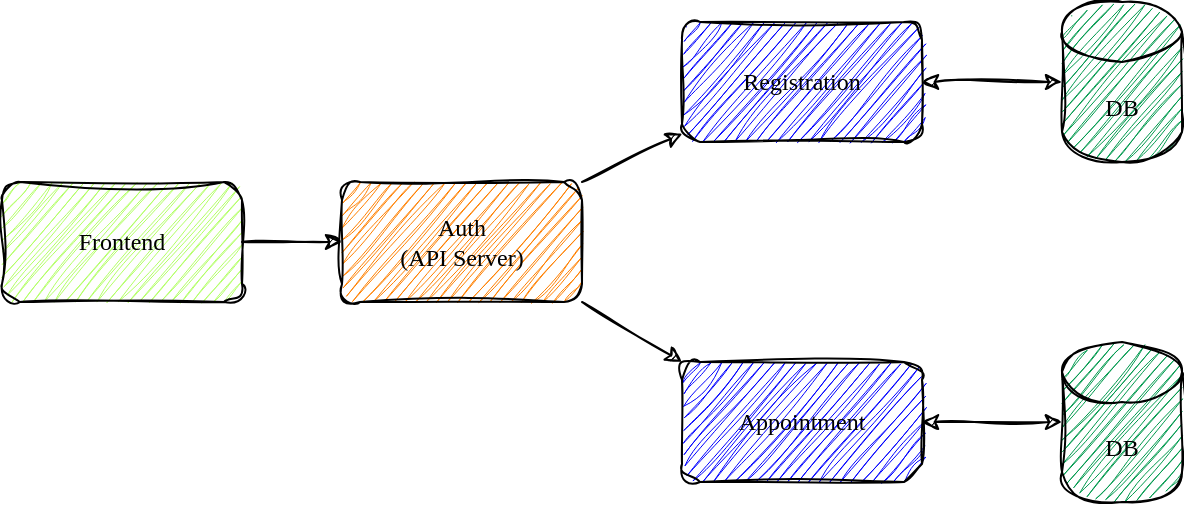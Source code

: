 <mxfile version="22.0.0" type="device">
  <diagram name="Page-1" id="EuK1SUDGDq73U-zgULp4">
    <mxGraphModel dx="898" dy="535" grid="1" gridSize="10" guides="1" tooltips="1" connect="1" arrows="1" fold="1" page="1" pageScale="1" pageWidth="827" pageHeight="1169" math="0" shadow="0">
      <root>
        <mxCell id="0" />
        <mxCell id="1" parent="0" />
        <mxCell id="ZcB99bAIg6Paqe7TpS8--14" style="rounded=0;orthogonalLoop=1;jettySize=auto;html=1;exitX=1;exitY=0.5;exitDx=0;exitDy=0;entryX=0;entryY=0.5;entryDx=0;entryDy=0;sketch=1;curveFitting=1;jiggle=2;" edge="1" parent="1" source="ZcB99bAIg6Paqe7TpS8--1" target="ZcB99bAIg6Paqe7TpS8--5">
          <mxGeometry relative="1" as="geometry" />
        </mxCell>
        <mxCell id="ZcB99bAIg6Paqe7TpS8--1" value="&lt;font data-font-src=&quot;https://virgil.excalidraw.com/Virgil.woff2&quot; face=&quot;Virgil&quot;&gt;Frontend&lt;/font&gt;" style="rounded=1;whiteSpace=wrap;html=1;sketch=1;curveFitting=1;jiggle=2;glass=0;shadow=0;fillColor=#B3FF66;" vertex="1" parent="1">
          <mxGeometry x="140" y="200" width="120" height="60" as="geometry" />
        </mxCell>
        <mxCell id="ZcB99bAIg6Paqe7TpS8--3" value="&lt;font data-font-src=&quot;https://virgil.excalidraw.com/Virgil.woff2&quot; face=&quot;Virgil&quot;&gt;Appointment&lt;/font&gt;" style="rounded=1;whiteSpace=wrap;html=1;sketch=1;curveFitting=1;jiggle=2;glass=0;shadow=0;fillColor=#0000FF;" vertex="1" parent="1">
          <mxGeometry x="480" y="290" width="120" height="60" as="geometry" />
        </mxCell>
        <mxCell id="ZcB99bAIg6Paqe7TpS8--4" value="&lt;font data-font-src=&quot;https://virgil.excalidraw.com/Virgil.woff2&quot; face=&quot;Virgil&quot;&gt;Registration&lt;/font&gt;" style="rounded=1;whiteSpace=wrap;html=1;sketch=1;curveFitting=1;jiggle=2;glass=0;shadow=0;fillColor=#0000FF;" vertex="1" parent="1">
          <mxGeometry x="480" y="120" width="120" height="60" as="geometry" />
        </mxCell>
        <mxCell id="ZcB99bAIg6Paqe7TpS8--13" style="rounded=0;orthogonalLoop=1;jettySize=auto;html=1;exitX=1;exitY=1;exitDx=0;exitDy=0;entryX=0;entryY=0;entryDx=0;entryDy=0;sketch=1;curveFitting=1;jiggle=2;shadow=0;" edge="1" parent="1" source="ZcB99bAIg6Paqe7TpS8--5" target="ZcB99bAIg6Paqe7TpS8--3">
          <mxGeometry relative="1" as="geometry" />
        </mxCell>
        <mxCell id="ZcB99bAIg6Paqe7TpS8--5" value="&lt;font data-font-src=&quot;https://virgil.excalidraw.com/Virgil.woff2&quot; face=&quot;Virgil&quot;&gt;Auth&lt;br&gt;(API Server)&lt;/font&gt;" style="rounded=1;whiteSpace=wrap;html=1;glass=0;shadow=0;fillColor=#FF8000;sketch=1;curveFitting=1;jiggle=2;" vertex="1" parent="1">
          <mxGeometry x="310" y="200" width="120" height="60" as="geometry" />
        </mxCell>
        <mxCell id="ZcB99bAIg6Paqe7TpS8--11" style="orthogonalLoop=1;jettySize=auto;html=1;exitX=1;exitY=0;exitDx=0;exitDy=0;entryX=0.002;entryY=0.929;entryDx=0;entryDy=0;sketch=1;curveFitting=1;jiggle=2;entryPerimeter=0;rounded=0;" edge="1" parent="1" source="ZcB99bAIg6Paqe7TpS8--5" target="ZcB99bAIg6Paqe7TpS8--4">
          <mxGeometry relative="1" as="geometry">
            <mxPoint x="250" y="240" as="sourcePoint" />
            <mxPoint x="304" y="240" as="targetPoint" />
          </mxGeometry>
        </mxCell>
        <mxCell id="ZcB99bAIg6Paqe7TpS8--17" value="DB" style="shape=cylinder3;whiteSpace=wrap;html=1;boundedLbl=1;backgroundOutline=1;size=15;sketch=1;curveFitting=1;jiggle=2;fillColor=#00994D;fontFamily=Virgil;fontSource=https%3A%2F%2Fvirgil.excalidraw.com%2FVirgil.woff2;" vertex="1" parent="1">
          <mxGeometry x="670" y="110" width="60" height="80" as="geometry" />
        </mxCell>
        <mxCell id="ZcB99bAIg6Paqe7TpS8--18" style="rounded=0;orthogonalLoop=1;jettySize=auto;html=1;exitX=1;exitY=0.5;exitDx=0;exitDy=0;entryX=0;entryY=0.5;entryDx=0;entryDy=0;entryPerimeter=0;sketch=1;curveFitting=1;jiggle=2;startArrow=classic;startFill=1;" edge="1" parent="1" source="ZcB99bAIg6Paqe7TpS8--4" target="ZcB99bAIg6Paqe7TpS8--17">
          <mxGeometry relative="1" as="geometry" />
        </mxCell>
        <mxCell id="ZcB99bAIg6Paqe7TpS8--19" value="DB" style="shape=cylinder3;whiteSpace=wrap;html=1;boundedLbl=1;backgroundOutline=1;size=15;sketch=1;curveFitting=1;jiggle=2;fillColor=#00994D;fontFamily=Virgil;fontSource=https%3A%2F%2Fvirgil.excalidraw.com%2FVirgil.woff2;" vertex="1" parent="1">
          <mxGeometry x="670" y="280" width="60" height="80" as="geometry" />
        </mxCell>
        <mxCell id="ZcB99bAIg6Paqe7TpS8--20" style="rounded=0;orthogonalLoop=1;jettySize=auto;html=1;exitX=1;exitY=0.5;exitDx=0;exitDy=0;entryX=0;entryY=0.5;entryDx=0;entryDy=0;entryPerimeter=0;sketch=1;curveFitting=1;jiggle=2;startArrow=classic;startFill=1;" edge="1" parent="1" source="ZcB99bAIg6Paqe7TpS8--3" target="ZcB99bAIg6Paqe7TpS8--19">
          <mxGeometry relative="1" as="geometry" />
        </mxCell>
      </root>
    </mxGraphModel>
  </diagram>
</mxfile>
